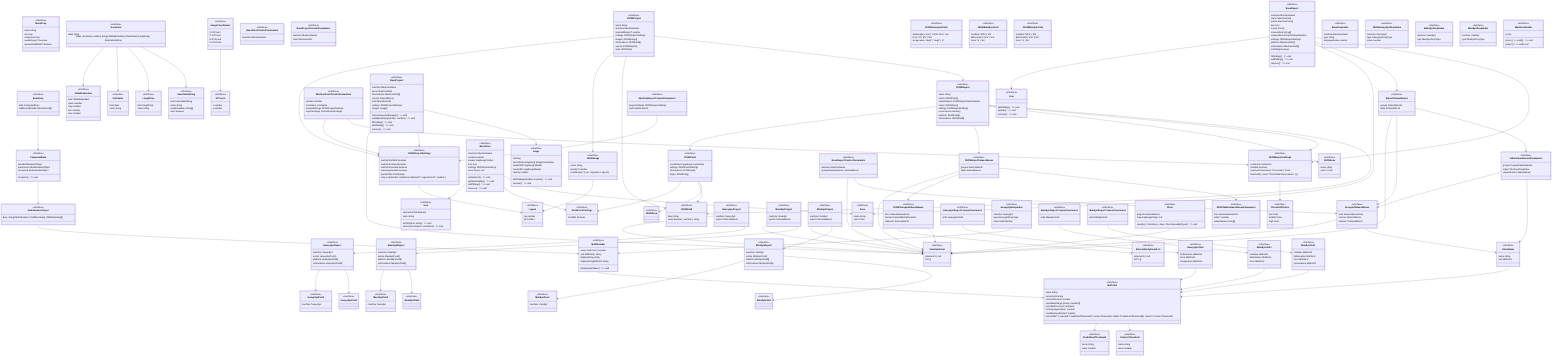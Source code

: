 classDiagram
class MenuProp {
  <<interface>>
  name string
  icon any
  component any
  needsReport? boolean
  openedOnMobile? boolean
}


class MathNumberObject {
  <<interface>>
  [key: string] MathNumber | MathNumber[] | MathNumber[][]
}
MathNumberObject --> MathNumber

class ComputedData {
  <<interface>>
  raw MathNumberObject
  parameters MathNumberObject
  computed MathNumberObject
  compute () => void
}
ComputedData --> MathNumberObject

class BaseDrop {
  <<interface>>
  data ComputedData
  additionnalFields MachineField[]
}
BaseDrop --> ComputedData

class JSONDrop {
  <<interface>>

}


class BaseField {
  <<interface>>
  label string
  value | boolean| number| string| SlidableNumber| DateValue| LongString| SelectableString
}
BaseField --> SlidableNumber
BaseField --> DateValue
BaseField --> LongString
BaseField --> SelectableString

class JSONField {
  <<interface>>
  label string
  value boolean | number | string
}


class SlidableNumber {
  <<interface>>
  kind 'slidableNumber'
  value number
  step number
  min number
  max number
}


class DateValue {
  <<interface>>
  kind 'date'
  value string
}


class LongString {
  <<interface>>
  kind 'longString'
  value string
}


class SelectableString {
  <<interface>>
  kind 'selectableString'
  value string
  possibleValues string[]
  strict boolean
}


class HeavydynField {
  <<interface>>

}


class MaxidynField {
  <<interface>>

}


class MinidynField {
  <<interface>>

}


class Icon {
  <<interface>>
  element HTMLElement
  color string
  setText (text: string) => void
  setIcon (iconName: IconName) => void
}


class Image {
  <<interface>>
  id string
  sourceData mapboxgl.ImageSourceRaw
  markerNW mapboxgl.Marker
  markerSE mapboxgl.Marker
  opacity number
  addToMap (isVisible: boolean) => void
  remove () => void
}


class JSONImage {
  <<interface>>
  name string
  opacity? number
  coordinates? #123; nw: LngLatse: LngLat #125;
}
JSONImage --> LngLat

class ImageCoordinates {
  <<interface>>
  tl XYCoord
  tr XYCoord
  bl XYCoord
  br XYCoord
}
ImageCoordinates --> XYCoord

class Line {
  <<interface>>
  addToMap () => void
  update () => void
  remove () => void
}


class MathNumber {
  <<interface>>
  value math.Unit | number
  unit MathUnit | string
  displayString string
  displayStringWithUnit string
  toDisplayedValue () => void
}
MathNumber --> MathUnit

class MathUnit {
  <<interface>>
  name string
  currentUnit string
  currentPrecision number
  possibleSettings [string, number][]
  possiblePrecisions number[]
  minDisplayedValue? number
  maxDisplayedValue? number
  thresholds? #123; selected: PredefinedThreshold | CustomThreshold | nulllist: PredefinedThreshold[]// custom: CustomThreshold #125;
}
MathUnit --> PredefinedThreshold
MathUnit --> CustomThreshold

class BasePoint {
  <<interface>>
  machine MachineName
  number number
  marker mapboxgl.Marker
  icon Icon
  settings JSONPointSettings
  zone Zone | null
  updateText () => void
  updateVisibility () => void
  addToMap () => void
  remove () => void
}
BasePoint --> Icon
BasePoint --> JSONPointSettings
BasePoint --> Zone

class BasePointCreatorParameters {
  <<interface>>
  machine MachineName
}


class JSONPoint {
  <<interface>>
  coordinates mapboxgl.LngLatLike
  settings JSONPointSettings
  informations JSONField[]
  drops JSONDrop[]
}
JSONPoint --> JSONPointSettings
JSONPoint --> JSONField
JSONPoint --> JSONDrop

class JSONPointSettings {
  <<interface>>
  isVisible boolean
}


class HeavydynPoint {
  <<interface>>
  machine 'heavydyn'
}


class MaxidynPoint {
  <<interface>>
  machine 'maxidyn'
}


class MinidynPoint {
  <<interface>>
  machine 'minidyn'
}


class MachinePointCreatorParameters {
  <<interface>>
  number number
  iconName IconName
  projectSettings JSONProjectSettings
  reportSettings JSONReportSettings
}
MachinePointCreatorParameters --> JSONProjectSettings
MachinePointCreatorParameters --> JSONReportSettings

class BaseProject {
  <<interface>>
  machine MachineName
  name MachineField
  informations MachineField[]
  reports SelectableList<MachineReport>
  units MachineUnits
  settings JSONProjectSettings
  images Image[]
  refreshLinesAndImages () => void
  setMapStyle (styleIndex: number) => void
  fitOnMap () => void
  addToMap () => void
  remove () => void
}
BaseProject --> SelectableList
BaseProject --> JSONProjectSettings
BaseProject --> Image

class BaseProjectCreatorParameters {
  <<interface>>
  machine MachineName
  units MachineUnits
}


class JSONProject {
  <<interface>>
  name string
  machine MachineName
  selectedReport? number
  settings JSONProjectSettings
  images JSONImage[]
  informations JSONField[]
  reports JSONReport[]
  units JSONUnits
}
JSONProject --> JSONProjectSettings
JSONProject --> JSONImage
JSONProject --> JSONField
JSONProject --> JSONReport

class JSONProjectSettings {
  <<interface>>
  arePointsVisible boolean
  arePointsLinked boolean
  arePointsLocked boolean
  areImagesVisible boolean
  pointsState PointsState
  map #123; styleIndex: numbercoordinates?: LngLatzoom?: number #125;
}
JSONProjectSettings --> LngLat

class HeavydynProject {
  <<interface>>
  machine 'heavydyn'
  reports SelectableList<HeavydynReport>
}
HeavydynProject --> SelectableList
HeavydynProject --> HeavydynReport

class HeavydynUnits {
  <<interface>>
  deformation MathUnit
  force MathUnit
  temperature MathUnit
}
HeavydynUnits --> MathUnit

class JSONHeavydynUnits {
  <<interface>>
  deformation 'mm' | '1/100 mm' | 'um'
  force 'N' | 'kN' | 'lbs'
  temperature 'degC' | 'degF' | 'K'
}


class MaxidynProject {
  <<interface>>
  machine 'maxidyn'
  reports SelectableList<MaxidynReport>
}
MaxidynProject --> SelectableList
MaxidynProject --> MaxidynReport

class MaxidynUnits {
  <<interface>>
  modulus MathUnit
  deformation MathUnit
  force MathUnit
}
MaxidynUnits --> MathUnit

class JSONMaxidynUnits {
  <<interface>>
  modulus 'MPa' | 'kN'
  deformation 'mm' | 'um'
  force 'N' | 'kN'
}


class MinidynProject {
  <<interface>>
  machine 'minidyn'
  reports SelectableList<MinidynReport>
}
MinidynProject --> SelectableList
MinidynProject --> MinidynReport

class MinidynUnits {
  <<interface>>
  modulus MathUnit
  deformation MathUnit
  force MathUnit
  temperature MathUnit
}
MinidynUnits --> MathUnit

class JSONMinidynUnits {
  <<interface>>
  modulus 'MPa' | 'kN'
  deformation 'mm' | 'um'
  force 'N' | 'kN'
}


class BaseReport {
  <<interface>>
  machine MachineName
  name MachineField
  points MachinePoint[]
  line Line
  zones Zone[]
  screenshots string[]
  valuesNames ReportValuesNames
  settings JSONReportSettings
  platform MachineField[]
  informations MachineField[]
  isOnMap boolean
  fitOnMap () => void
  addToMap () => void
  remove () => void
}
BaseReport --> Line
BaseReport --> Zone
BaseReport --> ReportValuesNames
BaseReport --> JSONReportSettings

class ReportValuesNames {
  <<interface>>
  groups SelectableList<GroupedValuesNames>
  table SelectableList<TableValuesNamesParameters>
}
ReportValuesNames --> SelectableList
ReportValuesNames --> GroupedValuesNames
ReportValuesNames --> TableValuesNamesParameters

class GroupedValuesNames {
  <<interface>>
  from ValuesNamesFrom
  choices SelectableList<ValueName>
  indexes? SelectableList<MachineDropIndex>
}
GroupedValuesNames --> SelectableList
GroupedValuesNames --> ValueName

class TableValuesNamesParameters {
  <<interface>>
  group GroupedValuesNames
  index? MachineDropIndex
  valuesNames ValueName[]
}
TableValuesNamesParameters --> GroupedValuesNames
TableValuesNamesParameters --> ValueName

class ValueName {
  <<interface>>
  name string
  unit MathUnit
}
ValueName --> MathUnit

class BaseReportCreatorParameters {
  <<interface>>
  machine MachineName
  groupedValuesNames SelectableList<GroupedValuesNames>
}
BaseReportCreatorParameters --> SelectableList
BaseReportCreatorParameters --> GroupedValuesNames

class JSONReport {
  <<interface>>
  name string
  points JSONPoint[]
  valuesNames JSONReportValuesNames
  zones JSONZone[]
  settings JSONReportSettings
  screenshots number[]
  platform JSONField[]
  informations JSONField[]
}
JSONReport --> JSONPoint
JSONReport --> JSONReportValuesNames
JSONReport --> JSONZone
JSONReport --> JSONReportSettings
JSONReport --> JSONField

class JSONReportValuesNames {
  <<interface>>
  groups SelectableList<number, JSONGroupedValuesNames>
  table SelectableList<number, JSONTableValuesNamesParameters>
}
JSONReportValuesNames --> SelectableList
JSONReportValuesNames --> JSONGroupedValuesNames
JSONReportValuesNames --> JSONTableValuesNamesParameters

class JSONGroupedValuesNames {
  <<interface>>
  from ValuesNamesFrom
  choices SelectableOptionalList<number, string>
  indexes? SelectableList<number, MachineDropIndex>
}
JSONGroupedValuesNames --> SelectableOptionalList
JSONGroupedValuesNames --> SelectableList

class JSONTableValuesNamesParameters {
  <<interface>>
  from ValuesNamesFrom
  index? number
  valuesNames string[]
}


class JSONReportSettings {
  <<interface>>
  iconName IconName
  isVisible boolean
  selectedColorization 'Threshold' | 'Zone'
  threshold #123; colors: ThresholdColorscustom: #123;  #125; #125;
}
JSONReportSettings --> ThresholdColors

class ThresholdColors {
  <<interface>>
  low Color
  middle Color
  high Color
}


class BaseDropIndex {
  <<interface>>
  machine MachineName
  type string
  displayedIndex number
}


class HeavydynReport {
  <<interface>>
  machine 'heavydyn'
  points HeavydynPoint[]
  platform HeavydynField[]
  informations HeavydynField[]
}
HeavydynReport --> HeavydynPoint
HeavydynReport --> HeavydynField

class HeavydynReportCreatorParameters {
  <<interface>>
  units HeavydynUnits
}
HeavydynReportCreatorParameters --> HeavydynUnits

class HeavydynDropIndex {
  <<interface>>
  machine 'heavydyn'
  type HeavydynDropType
  value MathNumber
}
HeavydynDropIndex --> MathNumber

class JSONHeavydynDropIndex {
  <<interface>>
  machine 'heavydyn'
  type HeavydynDropType
  value number
}


class MaxidynReport {
  <<interface>>
  machine 'maxidyn'
  points MaxidynPoint[]
  platform MaxidynField[]
  informations MaxidynField[]
}
MaxidynReport --> MaxidynPoint
MaxidynReport --> MaxidynField

class MaxidynReportCreatorParameters {
  <<interface>>
  units MaxidynUnits
}
MaxidynReportCreatorParameters --> MaxidynUnits

class MaxidynDropIndex {
  <<interface>>
  machine 'maxidyn'
  type MaxidynDropType
}


class MinidynReport {
  <<interface>>
  machine 'minidyn'
  points MinidynPoint[]
  platform MinidynField[]
  informations MinidynField[]
}
MinidynReport --> MinidynPoint
MinidynReport --> MinidynField

class MinidynReportCreatorParameters {
  <<interface>>
  units MinidynUnits
}
MinidynReportCreatorParameters --> MinidynUnits

class MinidynDropIndex {
  <<interface>>
  machine 'minidyn'
  type MinidynDropType
}


class MachineReportCreatorParameters {
  <<interface>>
  projectSettings JSONProjectSettings
  units MachineUnits
}
MachineReportCreatorParameters --> JSONProjectSettings

class CustomThreshold {
  <<interface>>
  name string
  value number
}


class PredefinedThreshold {
  <<interface>>
  name string
  value number
}


class WatcherHandler {
  <<interface>>
  [stop: () => void] () => void
  [stop?: () => void] void
  [] void
}


class Zone {
  <<interface>>
  name string
  color Color
}


class JSONZone {
  <<interface>>
  name string
  color? Color
}


class LngLat {
  <<interface>>
  lng number
  lat number
}


class XYCoord {
  <<interface>>
  x number
  y number
}


class SelectableList {
  <<interface>>
  selected S | null
  list L[]
}


class SelectableOptionalList {
  <<interface>>
  selected S | null
  list? L[]
}


class Store {
  <<interface>>
  projects SelectableList<MachineProject>
  map mapboxgl.Map | null
  save (key: StoreKeys, value: StoreSaveableTypes) => void
}
Store --> SelectableList